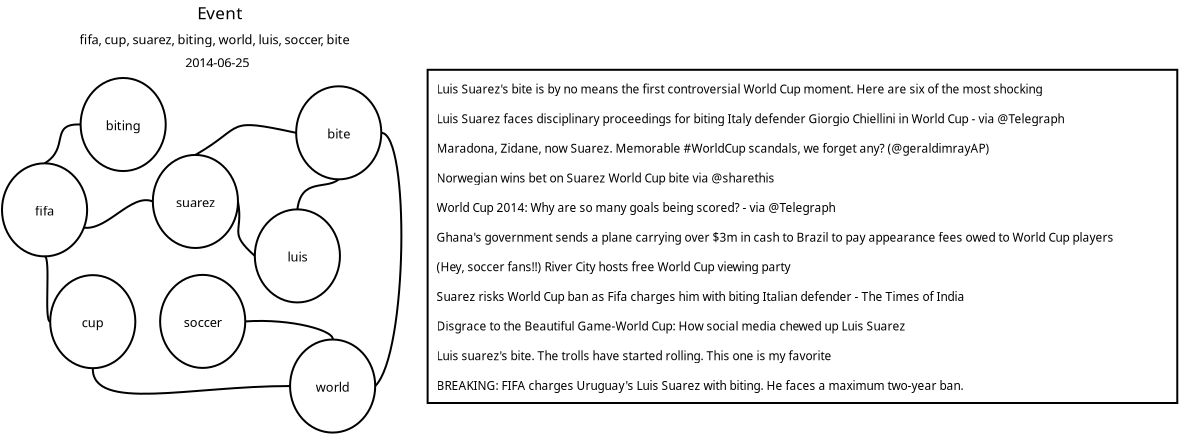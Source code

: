<?xml version="1.0" encoding="UTF-8"?>
<dia:diagram xmlns:dia="http://www.lysator.liu.se/~alla/dia/">
  <dia:layer name="Background" visible="true" active="true">
    <dia:object type="Flowchart - Ellipse" version="0" id="O0">
      <dia:attribute name="obj_pos">
        <dia:point val="4.989,12.506"/>
      </dia:attribute>
      <dia:attribute name="obj_bb">
        <dia:rectangle val="4.939,12.456;9.295,17.209"/>
      </dia:attribute>
      <dia:attribute name="elem_corner">
        <dia:point val="4.989,12.506"/>
      </dia:attribute>
      <dia:attribute name="elem_width">
        <dia:real val="4.257"/>
      </dia:attribute>
      <dia:attribute name="elem_height">
        <dia:real val="4.653"/>
      </dia:attribute>
      <dia:attribute name="show_background">
        <dia:boolean val="true"/>
      </dia:attribute>
      <dia:attribute name="padding">
        <dia:real val="0.354"/>
      </dia:attribute>
      <dia:attribute name="text">
        <dia:composite type="text">
          <dia:attribute name="string">
            <dia:string>#cup#</dia:string>
          </dia:attribute>
          <dia:attribute name="font">
            <dia:font family="sans" style="0" name="Helvetica"/>
          </dia:attribute>
          <dia:attribute name="height">
            <dia:real val="0.8"/>
          </dia:attribute>
          <dia:attribute name="pos">
            <dia:point val="7.117,15.027"/>
          </dia:attribute>
          <dia:attribute name="color">
            <dia:color val="#000000"/>
          </dia:attribute>
          <dia:attribute name="alignment">
            <dia:enum val="1"/>
          </dia:attribute>
        </dia:composite>
      </dia:attribute>
    </dia:object>
    <dia:object type="Flowchart - Ellipse" version="0" id="O1">
      <dia:attribute name="obj_pos">
        <dia:point val="2.579,6.916"/>
      </dia:attribute>
      <dia:attribute name="obj_bb">
        <dia:rectangle val="2.529,6.866;6.885,11.619"/>
      </dia:attribute>
      <dia:attribute name="elem_corner">
        <dia:point val="2.579,6.916"/>
      </dia:attribute>
      <dia:attribute name="elem_width">
        <dia:real val="4.257"/>
      </dia:attribute>
      <dia:attribute name="elem_height">
        <dia:real val="4.653"/>
      </dia:attribute>
      <dia:attribute name="show_background">
        <dia:boolean val="true"/>
      </dia:attribute>
      <dia:attribute name="padding">
        <dia:real val="0.354"/>
      </dia:attribute>
      <dia:attribute name="text">
        <dia:composite type="text">
          <dia:attribute name="string">
            <dia:string>#fifa#</dia:string>
          </dia:attribute>
          <dia:attribute name="font">
            <dia:font family="sans" style="0" name="Helvetica"/>
          </dia:attribute>
          <dia:attribute name="height">
            <dia:real val="0.8"/>
          </dia:attribute>
          <dia:attribute name="pos">
            <dia:point val="4.707,9.438"/>
          </dia:attribute>
          <dia:attribute name="color">
            <dia:color val="#000000"/>
          </dia:attribute>
          <dia:attribute name="alignment">
            <dia:enum val="1"/>
          </dia:attribute>
        </dia:composite>
      </dia:attribute>
    </dia:object>
    <dia:object type="Flowchart - Ellipse" version="0" id="O2">
      <dia:attribute name="obj_pos">
        <dia:point val="10.121,6.496"/>
      </dia:attribute>
      <dia:attribute name="obj_bb">
        <dia:rectangle val="10.071,6.446;14.427,11.2"/>
      </dia:attribute>
      <dia:attribute name="elem_corner">
        <dia:point val="10.121,6.496"/>
      </dia:attribute>
      <dia:attribute name="elem_width">
        <dia:real val="4.257"/>
      </dia:attribute>
      <dia:attribute name="elem_height">
        <dia:real val="4.653"/>
      </dia:attribute>
      <dia:attribute name="show_background">
        <dia:boolean val="true"/>
      </dia:attribute>
      <dia:attribute name="padding">
        <dia:real val="0.354"/>
      </dia:attribute>
      <dia:attribute name="text">
        <dia:composite type="text">
          <dia:attribute name="string">
            <dia:string>#suarez#</dia:string>
          </dia:attribute>
          <dia:attribute name="font">
            <dia:font family="sans" style="0" name="Helvetica"/>
          </dia:attribute>
          <dia:attribute name="height">
            <dia:real val="0.8"/>
          </dia:attribute>
          <dia:attribute name="pos">
            <dia:point val="12.249,9.018"/>
          </dia:attribute>
          <dia:attribute name="color">
            <dia:color val="#000000"/>
          </dia:attribute>
          <dia:attribute name="alignment">
            <dia:enum val="1"/>
          </dia:attribute>
        </dia:composite>
      </dia:attribute>
    </dia:object>
    <dia:object type="Flowchart - Ellipse" version="0" id="O3">
      <dia:attribute name="obj_pos">
        <dia:point val="6.509,2.649"/>
      </dia:attribute>
      <dia:attribute name="obj_bb">
        <dia:rectangle val="6.459,2.599;10.815,7.352"/>
      </dia:attribute>
      <dia:attribute name="elem_corner">
        <dia:point val="6.509,2.649"/>
      </dia:attribute>
      <dia:attribute name="elem_width">
        <dia:real val="4.257"/>
      </dia:attribute>
      <dia:attribute name="elem_height">
        <dia:real val="4.653"/>
      </dia:attribute>
      <dia:attribute name="show_background">
        <dia:boolean val="true"/>
      </dia:attribute>
      <dia:attribute name="padding">
        <dia:real val="0.354"/>
      </dia:attribute>
      <dia:attribute name="text">
        <dia:composite type="text">
          <dia:attribute name="string">
            <dia:string>#biting#</dia:string>
          </dia:attribute>
          <dia:attribute name="font">
            <dia:font family="sans" style="0" name="Helvetica"/>
          </dia:attribute>
          <dia:attribute name="height">
            <dia:real val="0.8"/>
          </dia:attribute>
          <dia:attribute name="pos">
            <dia:point val="8.637,5.17"/>
          </dia:attribute>
          <dia:attribute name="color">
            <dia:color val="#000000"/>
          </dia:attribute>
          <dia:attribute name="alignment">
            <dia:enum val="1"/>
          </dia:attribute>
        </dia:composite>
      </dia:attribute>
    </dia:object>
    <dia:object type="Flowchart - Ellipse" version="0" id="O4">
      <dia:attribute name="obj_pos">
        <dia:point val="16.982,15.725"/>
      </dia:attribute>
      <dia:attribute name="obj_bb">
        <dia:rectangle val="16.932,15.675;21.289,20.428"/>
      </dia:attribute>
      <dia:attribute name="elem_corner">
        <dia:point val="16.982,15.725"/>
      </dia:attribute>
      <dia:attribute name="elem_width">
        <dia:real val="4.257"/>
      </dia:attribute>
      <dia:attribute name="elem_height">
        <dia:real val="4.653"/>
      </dia:attribute>
      <dia:attribute name="show_background">
        <dia:boolean val="true"/>
      </dia:attribute>
      <dia:attribute name="padding">
        <dia:real val="0.354"/>
      </dia:attribute>
      <dia:attribute name="text">
        <dia:composite type="text">
          <dia:attribute name="string">
            <dia:string>#world#</dia:string>
          </dia:attribute>
          <dia:attribute name="font">
            <dia:font family="sans" style="0" name="Helvetica"/>
          </dia:attribute>
          <dia:attribute name="height">
            <dia:real val="0.8"/>
          </dia:attribute>
          <dia:attribute name="pos">
            <dia:point val="19.111,18.246"/>
          </dia:attribute>
          <dia:attribute name="color">
            <dia:color val="#000000"/>
          </dia:attribute>
          <dia:attribute name="alignment">
            <dia:enum val="1"/>
          </dia:attribute>
        </dia:composite>
      </dia:attribute>
    </dia:object>
    <dia:object type="Flowchart - Ellipse" version="0" id="O5">
      <dia:attribute name="obj_pos">
        <dia:point val="15.22,9.218"/>
      </dia:attribute>
      <dia:attribute name="obj_bb">
        <dia:rectangle val="15.17,9.168;19.527,13.921"/>
      </dia:attribute>
      <dia:attribute name="elem_corner">
        <dia:point val="15.22,9.218"/>
      </dia:attribute>
      <dia:attribute name="elem_width">
        <dia:real val="4.257"/>
      </dia:attribute>
      <dia:attribute name="elem_height">
        <dia:real val="4.653"/>
      </dia:attribute>
      <dia:attribute name="show_background">
        <dia:boolean val="true"/>
      </dia:attribute>
      <dia:attribute name="padding">
        <dia:real val="0.354"/>
      </dia:attribute>
      <dia:attribute name="text">
        <dia:composite type="text">
          <dia:attribute name="string">
            <dia:string>#luis#</dia:string>
          </dia:attribute>
          <dia:attribute name="font">
            <dia:font family="sans" style="0" name="Helvetica"/>
          </dia:attribute>
          <dia:attribute name="height">
            <dia:real val="0.8"/>
          </dia:attribute>
          <dia:attribute name="pos">
            <dia:point val="17.349,11.74"/>
          </dia:attribute>
          <dia:attribute name="color">
            <dia:color val="#000000"/>
          </dia:attribute>
          <dia:attribute name="alignment">
            <dia:enum val="1"/>
          </dia:attribute>
        </dia:composite>
      </dia:attribute>
    </dia:object>
    <dia:object type="Flowchart - Ellipse" version="0" id="O6">
      <dia:attribute name="obj_pos">
        <dia:point val="10.485,12.493"/>
      </dia:attribute>
      <dia:attribute name="obj_bb">
        <dia:rectangle val="10.435,12.444;14.792,17.197"/>
      </dia:attribute>
      <dia:attribute name="elem_corner">
        <dia:point val="10.485,12.493"/>
      </dia:attribute>
      <dia:attribute name="elem_width">
        <dia:real val="4.257"/>
      </dia:attribute>
      <dia:attribute name="elem_height">
        <dia:real val="4.653"/>
      </dia:attribute>
      <dia:attribute name="show_background">
        <dia:boolean val="true"/>
      </dia:attribute>
      <dia:attribute name="padding">
        <dia:real val="0.354"/>
      </dia:attribute>
      <dia:attribute name="text">
        <dia:composite type="text">
          <dia:attribute name="string">
            <dia:string>#soccer#</dia:string>
          </dia:attribute>
          <dia:attribute name="font">
            <dia:font family="sans" style="0" name="Helvetica"/>
          </dia:attribute>
          <dia:attribute name="height">
            <dia:real val="0.8"/>
          </dia:attribute>
          <dia:attribute name="pos">
            <dia:point val="12.614,15.015"/>
          </dia:attribute>
          <dia:attribute name="color">
            <dia:color val="#000000"/>
          </dia:attribute>
          <dia:attribute name="alignment">
            <dia:enum val="1"/>
          </dia:attribute>
        </dia:composite>
      </dia:attribute>
    </dia:object>
    <dia:object type="Flowchart - Ellipse" version="0" id="O7">
      <dia:attribute name="obj_pos">
        <dia:point val="17.287,3.064"/>
      </dia:attribute>
      <dia:attribute name="obj_bb">
        <dia:rectangle val="17.237,3.014;21.593,7.768"/>
      </dia:attribute>
      <dia:attribute name="elem_corner">
        <dia:point val="17.287,3.064"/>
      </dia:attribute>
      <dia:attribute name="elem_width">
        <dia:real val="4.257"/>
      </dia:attribute>
      <dia:attribute name="elem_height">
        <dia:real val="4.653"/>
      </dia:attribute>
      <dia:attribute name="show_background">
        <dia:boolean val="true"/>
      </dia:attribute>
      <dia:attribute name="padding">
        <dia:real val="0.354"/>
      </dia:attribute>
      <dia:attribute name="text">
        <dia:composite type="text">
          <dia:attribute name="string">
            <dia:string>#bite#</dia:string>
          </dia:attribute>
          <dia:attribute name="font">
            <dia:font family="sans" style="0" name="Helvetica"/>
          </dia:attribute>
          <dia:attribute name="height">
            <dia:real val="0.8"/>
          </dia:attribute>
          <dia:attribute name="pos">
            <dia:point val="19.415,5.586"/>
          </dia:attribute>
          <dia:attribute name="color">
            <dia:color val="#000000"/>
          </dia:attribute>
          <dia:attribute name="alignment">
            <dia:enum val="1"/>
          </dia:attribute>
        </dia:composite>
      </dia:attribute>
    </dia:object>
    <dia:object type="Standard - BezierLine" version="0" id="O8">
      <dia:attribute name="obj_pos">
        <dia:point val="19.111,15.725"/>
      </dia:attribute>
      <dia:attribute name="obj_bb">
        <dia:rectangle val="14.689,14.746;19.172,15.786"/>
      </dia:attribute>
      <dia:attribute name="bez_points">
        <dia:point val="19.111,15.725"/>
        <dia:point val="19.222,15.305"/>
        <dia:point val="17.145,14.664"/>
        <dia:point val="14.742,14.82"/>
      </dia:attribute>
      <dia:attribute name="corner_types">
        <dia:enum val="0"/>
        <dia:enum val="0"/>
      </dia:attribute>
      <dia:connections>
        <dia:connection handle="0" to="O4" connection="4"/>
        <dia:connection handle="3" to="O6" connection="0"/>
      </dia:connections>
    </dia:object>
    <dia:object type="Standard - BezierLine" version="0" id="O9">
      <dia:attribute name="obj_pos">
        <dia:point val="21.544,5.391"/>
      </dia:attribute>
      <dia:attribute name="obj_bb">
        <dia:rectangle val="21.169,5.34;22.598,18.122"/>
      </dia:attribute>
      <dia:attribute name="bez_points">
        <dia:point val="21.544,5.391"/>
        <dia:point val="22.982,5.404"/>
        <dia:point val="22.872,16.455"/>
        <dia:point val="21.239,18.051"/>
      </dia:attribute>
      <dia:attribute name="corner_types">
        <dia:enum val="0"/>
        <dia:enum val="0"/>
      </dia:attribute>
      <dia:connections>
        <dia:connection handle="0" to="O7" connection="0"/>
        <dia:connection handle="3" to="O4" connection="0"/>
      </dia:connections>
    </dia:object>
    <dia:object type="Standard - BezierLine" version="0" id="O10">
      <dia:attribute name="obj_pos">
        <dia:point val="14.377,8.823"/>
      </dia:attribute>
      <dia:attribute name="obj_bb">
        <dia:rectangle val="14.319,8.765;15.291,11.615"/>
      </dia:attribute>
      <dia:attribute name="bez_points">
        <dia:point val="14.377,8.823"/>
        <dia:point val="14.669,10.41"/>
        <dia:point val="13.845,10.318"/>
        <dia:point val="15.22,11.545"/>
      </dia:attribute>
      <dia:attribute name="corner_types">
        <dia:enum val="0"/>
        <dia:enum val="0"/>
      </dia:attribute>
      <dia:connections>
        <dia:connection handle="0" to="O2" connection="0"/>
        <dia:connection handle="3" to="O5" connection="8"/>
      </dia:connections>
    </dia:object>
    <dia:object type="Standard - BezierLine" version="0" id="O11">
      <dia:attribute name="obj_pos">
        <dia:point val="4.989,14.832"/>
      </dia:attribute>
      <dia:attribute name="obj_bb">
        <dia:rectangle val="4.657,11.519;5.039,14.882"/>
      </dia:attribute>
      <dia:attribute name="bez_points">
        <dia:point val="4.989,14.832"/>
        <dia:point val="4.654,14.832"/>
        <dia:point val="5.041,11.569"/>
        <dia:point val="4.707,11.569"/>
      </dia:attribute>
      <dia:attribute name="corner_types">
        <dia:enum val="0"/>
        <dia:enum val="0"/>
      </dia:attribute>
      <dia:connections>
        <dia:connection handle="0" to="O0" connection="8"/>
        <dia:connection handle="3" to="O1" connection="12"/>
      </dia:connections>
    </dia:object>
    <dia:object type="Standard - BezierLine" version="0" id="O12">
      <dia:attribute name="obj_pos">
        <dia:point val="6.509,4.975"/>
      </dia:attribute>
      <dia:attribute name="obj_bb">
        <dia:rectangle val="4.638,4.923;6.561,6.985"/>
      </dia:attribute>
      <dia:attribute name="bez_points">
        <dia:point val="6.509,4.975"/>
        <dia:point val="4.914,4.909"/>
        <dia:point val="5.997,6.15"/>
        <dia:point val="4.707,6.916"/>
      </dia:attribute>
      <dia:attribute name="corner_types">
        <dia:enum val="0"/>
        <dia:enum val="0"/>
      </dia:attribute>
      <dia:connections>
        <dia:connection handle="0" to="O3" connection="8"/>
        <dia:connection handle="3" to="O1" connection="4"/>
      </dia:connections>
    </dia:object>
    <dia:object type="Standard - BezierLine" version="0" id="O13">
      <dia:attribute name="obj_pos">
        <dia:point val="10.121,8.823"/>
      </dia:attribute>
      <dia:attribute name="obj_bb">
        <dia:rectangle val="6.617,8.708;10.186,10.192"/>
      </dia:attribute>
      <dia:attribute name="bez_points">
        <dia:point val="10.121,8.823"/>
        <dia:point val="9.041,8.386"/>
        <dia:point val="7.864,10.286"/>
        <dia:point val="6.673,10.133"/>
      </dia:attribute>
      <dia:attribute name="corner_types">
        <dia:enum val="0"/>
        <dia:enum val="0"/>
      </dia:attribute>
      <dia:connections>
        <dia:connection handle="0" to="O2" connection="8"/>
        <dia:connection handle="3" to="O1" connection="15"/>
      </dia:connections>
    </dia:object>
    <dia:object type="Standard - BezierLine" version="0" id="O14">
      <dia:attribute name="obj_pos">
        <dia:point val="7.117,17.159"/>
      </dia:attribute>
      <dia:attribute name="obj_bb">
        <dia:rectangle val="7.067,17.109;17.032,18.487"/>
      </dia:attribute>
      <dia:attribute name="bez_points">
        <dia:point val="7.117,17.159"/>
        <dia:point val="7.095,19.359"/>
        <dia:point val="11.982,18.051"/>
        <dia:point val="16.982,18.051"/>
      </dia:attribute>
      <dia:attribute name="corner_types">
        <dia:enum val="0"/>
        <dia:enum val="0"/>
      </dia:attribute>
      <dia:connections>
        <dia:connection handle="0" to="O0" connection="12"/>
        <dia:connection handle="3" to="O4" connection="8"/>
      </dia:connections>
    </dia:object>
    <dia:object type="Standard - BezierLine" version="0" id="O15">
      <dia:attribute name="obj_pos">
        <dia:point val="19.415,7.718"/>
      </dia:attribute>
      <dia:attribute name="obj_bb">
        <dia:rectangle val="17.293,7.647;19.486,9.274"/>
      </dia:attribute>
      <dia:attribute name="bez_points">
        <dia:point val="19.415,7.718"/>
        <dia:point val="18.782,8.254"/>
        <dia:point val="17.545,7.618"/>
        <dia:point val="17.349,9.218"/>
      </dia:attribute>
      <dia:attribute name="corner_types">
        <dia:enum val="0"/>
        <dia:enum val="0"/>
      </dia:attribute>
      <dia:connections>
        <dia:connection handle="0" to="O7" connection="12"/>
        <dia:connection handle="3" to="O5" connection="4"/>
      </dia:connections>
    </dia:object>
    <dia:object type="Standard - BezierLine" version="0" id="O16">
      <dia:attribute name="obj_pos">
        <dia:point val="12.249,6.496"/>
      </dia:attribute>
      <dia:attribute name="obj_bb">
        <dia:rectangle val="12.181,4.953;17.346,6.565"/>
      </dia:attribute>
      <dia:attribute name="bez_points">
        <dia:point val="12.249,6.496"/>
        <dia:point val="14.791,5.036"/>
        <dia:point val="13.632,4.604"/>
        <dia:point val="17.287,5.391"/>
      </dia:attribute>
      <dia:attribute name="corner_types">
        <dia:enum val="0"/>
        <dia:enum val="0"/>
      </dia:attribute>
      <dia:connections>
        <dia:connection handle="0" to="O2" connection="4"/>
        <dia:connection handle="3" to="O7" connection="8"/>
      </dia:connections>
    </dia:object>
    <dia:object type="Flowchart - Box" version="0" id="O17">
      <dia:attribute name="obj_pos">
        <dia:point val="23.86,2.241"/>
      </dia:attribute>
      <dia:attribute name="obj_bb">
        <dia:rectangle val="23.81,2.191;61.393,18.948"/>
      </dia:attribute>
      <dia:attribute name="elem_corner">
        <dia:point val="23.86,2.241"/>
      </dia:attribute>
      <dia:attribute name="elem_width">
        <dia:real val="37.483"/>
      </dia:attribute>
      <dia:attribute name="elem_height">
        <dia:real val="16.657"/>
      </dia:attribute>
      <dia:attribute name="border_width">
        <dia:real val="0.1"/>
      </dia:attribute>
      <dia:attribute name="show_background">
        <dia:boolean val="true"/>
      </dia:attribute>
      <dia:attribute name="padding">
        <dia:real val="0.5"/>
      </dia:attribute>
      <dia:attribute name="text">
        <dia:composite type="text">
          <dia:attribute name="string">
            <dia:string>#Luis Suarez's bite is by no means the first controversial World Cup moment. Here are six of the most shocking

Luis Suarez faces disciplinary proceedings for biting Italy defender Giorgio Chiellini in World Cup - via @Telegraph

Maradona, Zidane, now Suarez. Memorable #WorldCup scandals, we forget any? (@geraldimrayAP)

Norwegian wins bet on Suarez World Cup bite via @sharethis

World Cup 2014: Why are so many goals being scored? - via @Telegraph

Ghana's government sends a plane carrying over $3m in cash to Brazil to pay appearance fees owed to World Cup players

(Hey, soccer fans!!) River City hosts free World Cup viewing party

Suarez risks World Cup ban as Fifa charges him with biting Italian defender - The Times of India

Disgrace to the Beautiful Game-World Cup: How social media chewed up Luis Suarez

Luis suarez's bite. The trolls have started rolling. This one is my favorite 

BREAKING: FIFA charges Uruguay's Luis Suarez with biting. He faces a maximum two-year ban.#</dia:string>
          </dia:attribute>
          <dia:attribute name="font">
            <dia:font family="sans" style="0" name="Helvetica"/>
          </dia:attribute>
          <dia:attribute name="height">
            <dia:real val="0.741"/>
          </dia:attribute>
          <dia:attribute name="pos">
            <dia:point val="24.31,3.341"/>
          </dia:attribute>
          <dia:attribute name="color">
            <dia:color val="#000000"/>
          </dia:attribute>
          <dia:attribute name="alignment">
            <dia:enum val="0"/>
          </dia:attribute>
        </dia:composite>
      </dia:attribute>
    </dia:object>
    <dia:object type="Standard - Text" version="1" id="O18">
      <dia:attribute name="obj_pos">
        <dia:point val="12.345,-0.288"/>
      </dia:attribute>
      <dia:attribute name="obj_bb">
        <dia:rectangle val="12.345,-1.08;14.788,-0.088"/>
      </dia:attribute>
      <dia:attribute name="text">
        <dia:composite type="text">
          <dia:attribute name="string">
            <dia:string>#Event#</dia:string>
          </dia:attribute>
          <dia:attribute name="font">
            <dia:font family="sans" style="0" name="Helvetica"/>
          </dia:attribute>
          <dia:attribute name="height">
            <dia:real val="1.065"/>
          </dia:attribute>
          <dia:attribute name="pos">
            <dia:point val="12.345,-0.288"/>
          </dia:attribute>
          <dia:attribute name="color">
            <dia:color val="#000000"/>
          </dia:attribute>
          <dia:attribute name="alignment">
            <dia:enum val="0"/>
          </dia:attribute>
        </dia:composite>
      </dia:attribute>
      <dia:attribute name="valign">
        <dia:enum val="3"/>
      </dia:attribute>
    </dia:object>
    <dia:object type="Standard - Text" version="1" id="O19">
      <dia:attribute name="obj_pos">
        <dia:point val="6.455,0.966"/>
      </dia:attribute>
      <dia:attribute name="obj_bb">
        <dia:rectangle val="6.455,0.371;21.58,1.116"/>
      </dia:attribute>
      <dia:attribute name="text">
        <dia:composite type="text">
          <dia:attribute name="string">
            <dia:string>#fifa, cup, suarez, biting, world, luis, soccer, bite#</dia:string>
          </dia:attribute>
          <dia:attribute name="font">
            <dia:font family="sans" style="0" name="Helvetica"/>
          </dia:attribute>
          <dia:attribute name="height">
            <dia:real val="0.8"/>
          </dia:attribute>
          <dia:attribute name="pos">
            <dia:point val="6.455,0.966"/>
          </dia:attribute>
          <dia:attribute name="color">
            <dia:color val="#000000"/>
          </dia:attribute>
          <dia:attribute name="alignment">
            <dia:enum val="0"/>
          </dia:attribute>
        </dia:composite>
      </dia:attribute>
      <dia:attribute name="valign">
        <dia:enum val="3"/>
      </dia:attribute>
    </dia:object>
    <dia:object type="Standard - Text" version="1" id="O20">
      <dia:attribute name="obj_pos">
        <dia:point val="11.745,2.112"/>
      </dia:attribute>
      <dia:attribute name="obj_bb">
        <dia:rectangle val="11.745,1.517;15.465,2.262"/>
      </dia:attribute>
      <dia:attribute name="text">
        <dia:composite type="text">
          <dia:attribute name="string">
            <dia:string>#2014-06-25#</dia:string>
          </dia:attribute>
          <dia:attribute name="font">
            <dia:font family="sans" style="0" name="Helvetica"/>
          </dia:attribute>
          <dia:attribute name="height">
            <dia:real val="0.8"/>
          </dia:attribute>
          <dia:attribute name="pos">
            <dia:point val="11.745,2.112"/>
          </dia:attribute>
          <dia:attribute name="color">
            <dia:color val="#000000"/>
          </dia:attribute>
          <dia:attribute name="alignment">
            <dia:enum val="0"/>
          </dia:attribute>
        </dia:composite>
      </dia:attribute>
      <dia:attribute name="valign">
        <dia:enum val="3"/>
      </dia:attribute>
    </dia:object>
  </dia:layer>
</dia:diagram>
